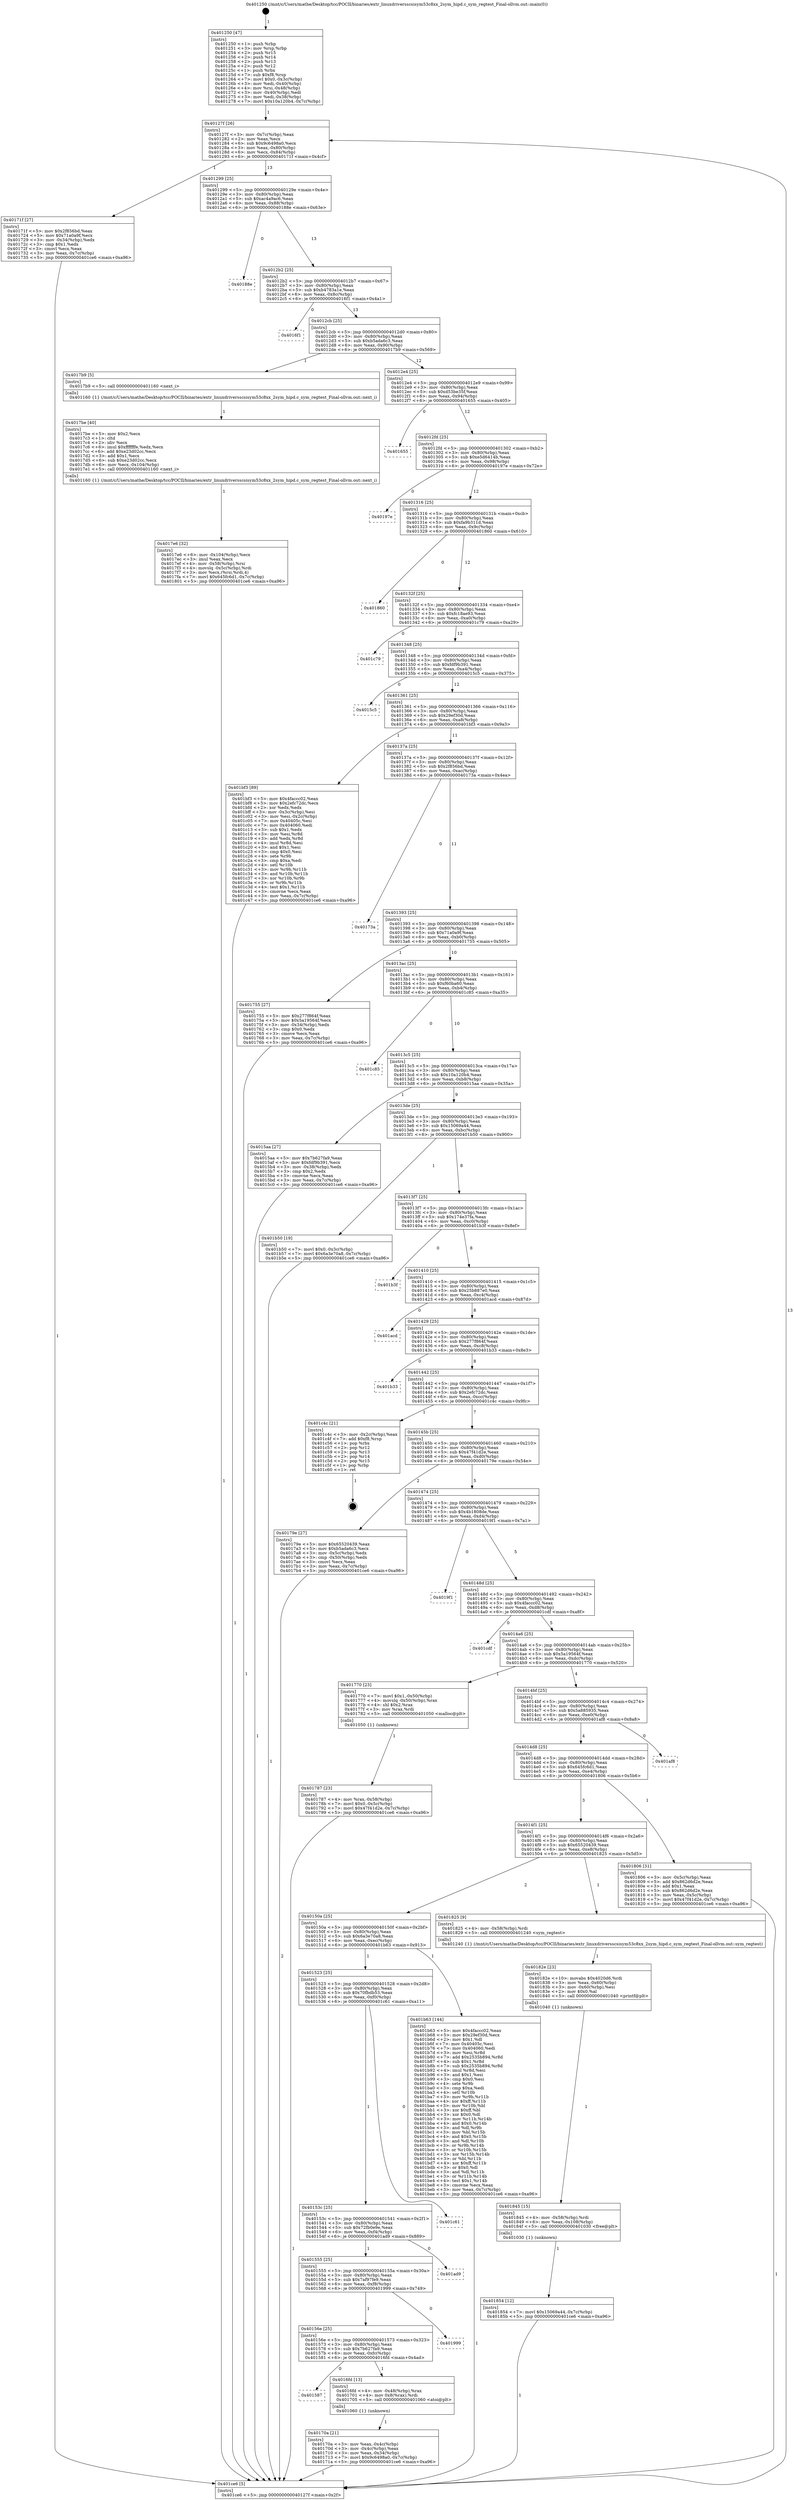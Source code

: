digraph "0x401250" {
  label = "0x401250 (/mnt/c/Users/mathe/Desktop/tcc/POCII/binaries/extr_linuxdriversscsisym53c8xx_2sym_hipd.c_sym_regtest_Final-ollvm.out::main(0))"
  labelloc = "t"
  node[shape=record]

  Entry [label="",width=0.3,height=0.3,shape=circle,fillcolor=black,style=filled]
  "0x40127f" [label="{
     0x40127f [26]\l
     | [instrs]\l
     &nbsp;&nbsp;0x40127f \<+3\>: mov -0x7c(%rbp),%eax\l
     &nbsp;&nbsp;0x401282 \<+2\>: mov %eax,%ecx\l
     &nbsp;&nbsp;0x401284 \<+6\>: sub $0x9c6498a0,%ecx\l
     &nbsp;&nbsp;0x40128a \<+3\>: mov %eax,-0x80(%rbp)\l
     &nbsp;&nbsp;0x40128d \<+6\>: mov %ecx,-0x84(%rbp)\l
     &nbsp;&nbsp;0x401293 \<+6\>: je 000000000040171f \<main+0x4cf\>\l
  }"]
  "0x40171f" [label="{
     0x40171f [27]\l
     | [instrs]\l
     &nbsp;&nbsp;0x40171f \<+5\>: mov $0x2f856bd,%eax\l
     &nbsp;&nbsp;0x401724 \<+5\>: mov $0x71a0a9f,%ecx\l
     &nbsp;&nbsp;0x401729 \<+3\>: mov -0x34(%rbp),%edx\l
     &nbsp;&nbsp;0x40172c \<+3\>: cmp $0x1,%edx\l
     &nbsp;&nbsp;0x40172f \<+3\>: cmovl %ecx,%eax\l
     &nbsp;&nbsp;0x401732 \<+3\>: mov %eax,-0x7c(%rbp)\l
     &nbsp;&nbsp;0x401735 \<+5\>: jmp 0000000000401ce6 \<main+0xa96\>\l
  }"]
  "0x401299" [label="{
     0x401299 [25]\l
     | [instrs]\l
     &nbsp;&nbsp;0x401299 \<+5\>: jmp 000000000040129e \<main+0x4e\>\l
     &nbsp;&nbsp;0x40129e \<+3\>: mov -0x80(%rbp),%eax\l
     &nbsp;&nbsp;0x4012a1 \<+5\>: sub $0xac4a9ac6,%eax\l
     &nbsp;&nbsp;0x4012a6 \<+6\>: mov %eax,-0x88(%rbp)\l
     &nbsp;&nbsp;0x4012ac \<+6\>: je 000000000040188e \<main+0x63e\>\l
  }"]
  Exit [label="",width=0.3,height=0.3,shape=circle,fillcolor=black,style=filled,peripheries=2]
  "0x40188e" [label="{
     0x40188e\l
  }", style=dashed]
  "0x4012b2" [label="{
     0x4012b2 [25]\l
     | [instrs]\l
     &nbsp;&nbsp;0x4012b2 \<+5\>: jmp 00000000004012b7 \<main+0x67\>\l
     &nbsp;&nbsp;0x4012b7 \<+3\>: mov -0x80(%rbp),%eax\l
     &nbsp;&nbsp;0x4012ba \<+5\>: sub $0xb4783a1e,%eax\l
     &nbsp;&nbsp;0x4012bf \<+6\>: mov %eax,-0x8c(%rbp)\l
     &nbsp;&nbsp;0x4012c5 \<+6\>: je 00000000004016f1 \<main+0x4a1\>\l
  }"]
  "0x401854" [label="{
     0x401854 [12]\l
     | [instrs]\l
     &nbsp;&nbsp;0x401854 \<+7\>: movl $0x15069a44,-0x7c(%rbp)\l
     &nbsp;&nbsp;0x40185b \<+5\>: jmp 0000000000401ce6 \<main+0xa96\>\l
  }"]
  "0x4016f1" [label="{
     0x4016f1\l
  }", style=dashed]
  "0x4012cb" [label="{
     0x4012cb [25]\l
     | [instrs]\l
     &nbsp;&nbsp;0x4012cb \<+5\>: jmp 00000000004012d0 \<main+0x80\>\l
     &nbsp;&nbsp;0x4012d0 \<+3\>: mov -0x80(%rbp),%eax\l
     &nbsp;&nbsp;0x4012d3 \<+5\>: sub $0xb5ada6c3,%eax\l
     &nbsp;&nbsp;0x4012d8 \<+6\>: mov %eax,-0x90(%rbp)\l
     &nbsp;&nbsp;0x4012de \<+6\>: je 00000000004017b9 \<main+0x569\>\l
  }"]
  "0x401845" [label="{
     0x401845 [15]\l
     | [instrs]\l
     &nbsp;&nbsp;0x401845 \<+4\>: mov -0x58(%rbp),%rdi\l
     &nbsp;&nbsp;0x401849 \<+6\>: mov %eax,-0x108(%rbp)\l
     &nbsp;&nbsp;0x40184f \<+5\>: call 0000000000401030 \<free@plt\>\l
     | [calls]\l
     &nbsp;&nbsp;0x401030 \{1\} (unknown)\l
  }"]
  "0x4017b9" [label="{
     0x4017b9 [5]\l
     | [instrs]\l
     &nbsp;&nbsp;0x4017b9 \<+5\>: call 0000000000401160 \<next_i\>\l
     | [calls]\l
     &nbsp;&nbsp;0x401160 \{1\} (/mnt/c/Users/mathe/Desktop/tcc/POCII/binaries/extr_linuxdriversscsisym53c8xx_2sym_hipd.c_sym_regtest_Final-ollvm.out::next_i)\l
  }"]
  "0x4012e4" [label="{
     0x4012e4 [25]\l
     | [instrs]\l
     &nbsp;&nbsp;0x4012e4 \<+5\>: jmp 00000000004012e9 \<main+0x99\>\l
     &nbsp;&nbsp;0x4012e9 \<+3\>: mov -0x80(%rbp),%eax\l
     &nbsp;&nbsp;0x4012ec \<+5\>: sub $0xd53be35f,%eax\l
     &nbsp;&nbsp;0x4012f1 \<+6\>: mov %eax,-0x94(%rbp)\l
     &nbsp;&nbsp;0x4012f7 \<+6\>: je 0000000000401655 \<main+0x405\>\l
  }"]
  "0x40182e" [label="{
     0x40182e [23]\l
     | [instrs]\l
     &nbsp;&nbsp;0x40182e \<+10\>: movabs $0x4020d6,%rdi\l
     &nbsp;&nbsp;0x401838 \<+3\>: mov %eax,-0x60(%rbp)\l
     &nbsp;&nbsp;0x40183b \<+3\>: mov -0x60(%rbp),%esi\l
     &nbsp;&nbsp;0x40183e \<+2\>: mov $0x0,%al\l
     &nbsp;&nbsp;0x401840 \<+5\>: call 0000000000401040 \<printf@plt\>\l
     | [calls]\l
     &nbsp;&nbsp;0x401040 \{1\} (unknown)\l
  }"]
  "0x401655" [label="{
     0x401655\l
  }", style=dashed]
  "0x4012fd" [label="{
     0x4012fd [25]\l
     | [instrs]\l
     &nbsp;&nbsp;0x4012fd \<+5\>: jmp 0000000000401302 \<main+0xb2\>\l
     &nbsp;&nbsp;0x401302 \<+3\>: mov -0x80(%rbp),%eax\l
     &nbsp;&nbsp;0x401305 \<+5\>: sub $0xe5d6414b,%eax\l
     &nbsp;&nbsp;0x40130a \<+6\>: mov %eax,-0x98(%rbp)\l
     &nbsp;&nbsp;0x401310 \<+6\>: je 000000000040197e \<main+0x72e\>\l
  }"]
  "0x4017e6" [label="{
     0x4017e6 [32]\l
     | [instrs]\l
     &nbsp;&nbsp;0x4017e6 \<+6\>: mov -0x104(%rbp),%ecx\l
     &nbsp;&nbsp;0x4017ec \<+3\>: imul %eax,%ecx\l
     &nbsp;&nbsp;0x4017ef \<+4\>: mov -0x58(%rbp),%rsi\l
     &nbsp;&nbsp;0x4017f3 \<+4\>: movslq -0x5c(%rbp),%rdi\l
     &nbsp;&nbsp;0x4017f7 \<+3\>: mov %ecx,(%rsi,%rdi,4)\l
     &nbsp;&nbsp;0x4017fa \<+7\>: movl $0x645fc6d1,-0x7c(%rbp)\l
     &nbsp;&nbsp;0x401801 \<+5\>: jmp 0000000000401ce6 \<main+0xa96\>\l
  }"]
  "0x40197e" [label="{
     0x40197e\l
  }", style=dashed]
  "0x401316" [label="{
     0x401316 [25]\l
     | [instrs]\l
     &nbsp;&nbsp;0x401316 \<+5\>: jmp 000000000040131b \<main+0xcb\>\l
     &nbsp;&nbsp;0x40131b \<+3\>: mov -0x80(%rbp),%eax\l
     &nbsp;&nbsp;0x40131e \<+5\>: sub $0xfa9b311d,%eax\l
     &nbsp;&nbsp;0x401323 \<+6\>: mov %eax,-0x9c(%rbp)\l
     &nbsp;&nbsp;0x401329 \<+6\>: je 0000000000401860 \<main+0x610\>\l
  }"]
  "0x4017be" [label="{
     0x4017be [40]\l
     | [instrs]\l
     &nbsp;&nbsp;0x4017be \<+5\>: mov $0x2,%ecx\l
     &nbsp;&nbsp;0x4017c3 \<+1\>: cltd\l
     &nbsp;&nbsp;0x4017c4 \<+2\>: idiv %ecx\l
     &nbsp;&nbsp;0x4017c6 \<+6\>: imul $0xfffffffe,%edx,%ecx\l
     &nbsp;&nbsp;0x4017cc \<+6\>: add $0xe23d02cc,%ecx\l
     &nbsp;&nbsp;0x4017d2 \<+3\>: add $0x1,%ecx\l
     &nbsp;&nbsp;0x4017d5 \<+6\>: sub $0xe23d02cc,%ecx\l
     &nbsp;&nbsp;0x4017db \<+6\>: mov %ecx,-0x104(%rbp)\l
     &nbsp;&nbsp;0x4017e1 \<+5\>: call 0000000000401160 \<next_i\>\l
     | [calls]\l
     &nbsp;&nbsp;0x401160 \{1\} (/mnt/c/Users/mathe/Desktop/tcc/POCII/binaries/extr_linuxdriversscsisym53c8xx_2sym_hipd.c_sym_regtest_Final-ollvm.out::next_i)\l
  }"]
  "0x401860" [label="{
     0x401860\l
  }", style=dashed]
  "0x40132f" [label="{
     0x40132f [25]\l
     | [instrs]\l
     &nbsp;&nbsp;0x40132f \<+5\>: jmp 0000000000401334 \<main+0xe4\>\l
     &nbsp;&nbsp;0x401334 \<+3\>: mov -0x80(%rbp),%eax\l
     &nbsp;&nbsp;0x401337 \<+5\>: sub $0xfc18ae93,%eax\l
     &nbsp;&nbsp;0x40133c \<+6\>: mov %eax,-0xa0(%rbp)\l
     &nbsp;&nbsp;0x401342 \<+6\>: je 0000000000401c79 \<main+0xa29\>\l
  }"]
  "0x401787" [label="{
     0x401787 [23]\l
     | [instrs]\l
     &nbsp;&nbsp;0x401787 \<+4\>: mov %rax,-0x58(%rbp)\l
     &nbsp;&nbsp;0x40178b \<+7\>: movl $0x0,-0x5c(%rbp)\l
     &nbsp;&nbsp;0x401792 \<+7\>: movl $0x47f41d2e,-0x7c(%rbp)\l
     &nbsp;&nbsp;0x401799 \<+5\>: jmp 0000000000401ce6 \<main+0xa96\>\l
  }"]
  "0x401c79" [label="{
     0x401c79\l
  }", style=dashed]
  "0x401348" [label="{
     0x401348 [25]\l
     | [instrs]\l
     &nbsp;&nbsp;0x401348 \<+5\>: jmp 000000000040134d \<main+0xfd\>\l
     &nbsp;&nbsp;0x40134d \<+3\>: mov -0x80(%rbp),%eax\l
     &nbsp;&nbsp;0x401350 \<+5\>: sub $0xfdf9b391,%eax\l
     &nbsp;&nbsp;0x401355 \<+6\>: mov %eax,-0xa4(%rbp)\l
     &nbsp;&nbsp;0x40135b \<+6\>: je 00000000004015c5 \<main+0x375\>\l
  }"]
  "0x40170a" [label="{
     0x40170a [21]\l
     | [instrs]\l
     &nbsp;&nbsp;0x40170a \<+3\>: mov %eax,-0x4c(%rbp)\l
     &nbsp;&nbsp;0x40170d \<+3\>: mov -0x4c(%rbp),%eax\l
     &nbsp;&nbsp;0x401710 \<+3\>: mov %eax,-0x34(%rbp)\l
     &nbsp;&nbsp;0x401713 \<+7\>: movl $0x9c6498a0,-0x7c(%rbp)\l
     &nbsp;&nbsp;0x40171a \<+5\>: jmp 0000000000401ce6 \<main+0xa96\>\l
  }"]
  "0x4015c5" [label="{
     0x4015c5\l
  }", style=dashed]
  "0x401361" [label="{
     0x401361 [25]\l
     | [instrs]\l
     &nbsp;&nbsp;0x401361 \<+5\>: jmp 0000000000401366 \<main+0x116\>\l
     &nbsp;&nbsp;0x401366 \<+3\>: mov -0x80(%rbp),%eax\l
     &nbsp;&nbsp;0x401369 \<+5\>: sub $0x29ef30d,%eax\l
     &nbsp;&nbsp;0x40136e \<+6\>: mov %eax,-0xa8(%rbp)\l
     &nbsp;&nbsp;0x401374 \<+6\>: je 0000000000401bf3 \<main+0x9a3\>\l
  }"]
  "0x401587" [label="{
     0x401587\l
  }", style=dashed]
  "0x401bf3" [label="{
     0x401bf3 [89]\l
     | [instrs]\l
     &nbsp;&nbsp;0x401bf3 \<+5\>: mov $0x4faccc02,%eax\l
     &nbsp;&nbsp;0x401bf8 \<+5\>: mov $0x2efc72dc,%ecx\l
     &nbsp;&nbsp;0x401bfd \<+2\>: xor %edx,%edx\l
     &nbsp;&nbsp;0x401bff \<+3\>: mov -0x3c(%rbp),%esi\l
     &nbsp;&nbsp;0x401c02 \<+3\>: mov %esi,-0x2c(%rbp)\l
     &nbsp;&nbsp;0x401c05 \<+7\>: mov 0x40405c,%esi\l
     &nbsp;&nbsp;0x401c0c \<+7\>: mov 0x404060,%edi\l
     &nbsp;&nbsp;0x401c13 \<+3\>: sub $0x1,%edx\l
     &nbsp;&nbsp;0x401c16 \<+3\>: mov %esi,%r8d\l
     &nbsp;&nbsp;0x401c19 \<+3\>: add %edx,%r8d\l
     &nbsp;&nbsp;0x401c1c \<+4\>: imul %r8d,%esi\l
     &nbsp;&nbsp;0x401c20 \<+3\>: and $0x1,%esi\l
     &nbsp;&nbsp;0x401c23 \<+3\>: cmp $0x0,%esi\l
     &nbsp;&nbsp;0x401c26 \<+4\>: sete %r9b\l
     &nbsp;&nbsp;0x401c2a \<+3\>: cmp $0xa,%edi\l
     &nbsp;&nbsp;0x401c2d \<+4\>: setl %r10b\l
     &nbsp;&nbsp;0x401c31 \<+3\>: mov %r9b,%r11b\l
     &nbsp;&nbsp;0x401c34 \<+3\>: and %r10b,%r11b\l
     &nbsp;&nbsp;0x401c37 \<+3\>: xor %r10b,%r9b\l
     &nbsp;&nbsp;0x401c3a \<+3\>: or %r9b,%r11b\l
     &nbsp;&nbsp;0x401c3d \<+4\>: test $0x1,%r11b\l
     &nbsp;&nbsp;0x401c41 \<+3\>: cmovne %ecx,%eax\l
     &nbsp;&nbsp;0x401c44 \<+3\>: mov %eax,-0x7c(%rbp)\l
     &nbsp;&nbsp;0x401c47 \<+5\>: jmp 0000000000401ce6 \<main+0xa96\>\l
  }"]
  "0x40137a" [label="{
     0x40137a [25]\l
     | [instrs]\l
     &nbsp;&nbsp;0x40137a \<+5\>: jmp 000000000040137f \<main+0x12f\>\l
     &nbsp;&nbsp;0x40137f \<+3\>: mov -0x80(%rbp),%eax\l
     &nbsp;&nbsp;0x401382 \<+5\>: sub $0x2f856bd,%eax\l
     &nbsp;&nbsp;0x401387 \<+6\>: mov %eax,-0xac(%rbp)\l
     &nbsp;&nbsp;0x40138d \<+6\>: je 000000000040173a \<main+0x4ea\>\l
  }"]
  "0x4016fd" [label="{
     0x4016fd [13]\l
     | [instrs]\l
     &nbsp;&nbsp;0x4016fd \<+4\>: mov -0x48(%rbp),%rax\l
     &nbsp;&nbsp;0x401701 \<+4\>: mov 0x8(%rax),%rdi\l
     &nbsp;&nbsp;0x401705 \<+5\>: call 0000000000401060 \<atoi@plt\>\l
     | [calls]\l
     &nbsp;&nbsp;0x401060 \{1\} (unknown)\l
  }"]
  "0x40173a" [label="{
     0x40173a\l
  }", style=dashed]
  "0x401393" [label="{
     0x401393 [25]\l
     | [instrs]\l
     &nbsp;&nbsp;0x401393 \<+5\>: jmp 0000000000401398 \<main+0x148\>\l
     &nbsp;&nbsp;0x401398 \<+3\>: mov -0x80(%rbp),%eax\l
     &nbsp;&nbsp;0x40139b \<+5\>: sub $0x71a0a9f,%eax\l
     &nbsp;&nbsp;0x4013a0 \<+6\>: mov %eax,-0xb0(%rbp)\l
     &nbsp;&nbsp;0x4013a6 \<+6\>: je 0000000000401755 \<main+0x505\>\l
  }"]
  "0x40156e" [label="{
     0x40156e [25]\l
     | [instrs]\l
     &nbsp;&nbsp;0x40156e \<+5\>: jmp 0000000000401573 \<main+0x323\>\l
     &nbsp;&nbsp;0x401573 \<+3\>: mov -0x80(%rbp),%eax\l
     &nbsp;&nbsp;0x401576 \<+5\>: sub $0x7b627fa9,%eax\l
     &nbsp;&nbsp;0x40157b \<+6\>: mov %eax,-0xfc(%rbp)\l
     &nbsp;&nbsp;0x401581 \<+6\>: je 00000000004016fd \<main+0x4ad\>\l
  }"]
  "0x401755" [label="{
     0x401755 [27]\l
     | [instrs]\l
     &nbsp;&nbsp;0x401755 \<+5\>: mov $0x277f864f,%eax\l
     &nbsp;&nbsp;0x40175a \<+5\>: mov $0x5a19564f,%ecx\l
     &nbsp;&nbsp;0x40175f \<+3\>: mov -0x34(%rbp),%edx\l
     &nbsp;&nbsp;0x401762 \<+3\>: cmp $0x0,%edx\l
     &nbsp;&nbsp;0x401765 \<+3\>: cmove %ecx,%eax\l
     &nbsp;&nbsp;0x401768 \<+3\>: mov %eax,-0x7c(%rbp)\l
     &nbsp;&nbsp;0x40176b \<+5\>: jmp 0000000000401ce6 \<main+0xa96\>\l
  }"]
  "0x4013ac" [label="{
     0x4013ac [25]\l
     | [instrs]\l
     &nbsp;&nbsp;0x4013ac \<+5\>: jmp 00000000004013b1 \<main+0x161\>\l
     &nbsp;&nbsp;0x4013b1 \<+3\>: mov -0x80(%rbp),%eax\l
     &nbsp;&nbsp;0x4013b4 \<+5\>: sub $0xf60ba60,%eax\l
     &nbsp;&nbsp;0x4013b9 \<+6\>: mov %eax,-0xb4(%rbp)\l
     &nbsp;&nbsp;0x4013bf \<+6\>: je 0000000000401c85 \<main+0xa35\>\l
  }"]
  "0x401999" [label="{
     0x401999\l
  }", style=dashed]
  "0x401c85" [label="{
     0x401c85\l
  }", style=dashed]
  "0x4013c5" [label="{
     0x4013c5 [25]\l
     | [instrs]\l
     &nbsp;&nbsp;0x4013c5 \<+5\>: jmp 00000000004013ca \<main+0x17a\>\l
     &nbsp;&nbsp;0x4013ca \<+3\>: mov -0x80(%rbp),%eax\l
     &nbsp;&nbsp;0x4013cd \<+5\>: sub $0x10a120b4,%eax\l
     &nbsp;&nbsp;0x4013d2 \<+6\>: mov %eax,-0xb8(%rbp)\l
     &nbsp;&nbsp;0x4013d8 \<+6\>: je 00000000004015aa \<main+0x35a\>\l
  }"]
  "0x401555" [label="{
     0x401555 [25]\l
     | [instrs]\l
     &nbsp;&nbsp;0x401555 \<+5\>: jmp 000000000040155a \<main+0x30a\>\l
     &nbsp;&nbsp;0x40155a \<+3\>: mov -0x80(%rbp),%eax\l
     &nbsp;&nbsp;0x40155d \<+5\>: sub $0x7af97fe9,%eax\l
     &nbsp;&nbsp;0x401562 \<+6\>: mov %eax,-0xf8(%rbp)\l
     &nbsp;&nbsp;0x401568 \<+6\>: je 0000000000401999 \<main+0x749\>\l
  }"]
  "0x4015aa" [label="{
     0x4015aa [27]\l
     | [instrs]\l
     &nbsp;&nbsp;0x4015aa \<+5\>: mov $0x7b627fa9,%eax\l
     &nbsp;&nbsp;0x4015af \<+5\>: mov $0xfdf9b391,%ecx\l
     &nbsp;&nbsp;0x4015b4 \<+3\>: mov -0x38(%rbp),%edx\l
     &nbsp;&nbsp;0x4015b7 \<+3\>: cmp $0x2,%edx\l
     &nbsp;&nbsp;0x4015ba \<+3\>: cmovne %ecx,%eax\l
     &nbsp;&nbsp;0x4015bd \<+3\>: mov %eax,-0x7c(%rbp)\l
     &nbsp;&nbsp;0x4015c0 \<+5\>: jmp 0000000000401ce6 \<main+0xa96\>\l
  }"]
  "0x4013de" [label="{
     0x4013de [25]\l
     | [instrs]\l
     &nbsp;&nbsp;0x4013de \<+5\>: jmp 00000000004013e3 \<main+0x193\>\l
     &nbsp;&nbsp;0x4013e3 \<+3\>: mov -0x80(%rbp),%eax\l
     &nbsp;&nbsp;0x4013e6 \<+5\>: sub $0x15069a44,%eax\l
     &nbsp;&nbsp;0x4013eb \<+6\>: mov %eax,-0xbc(%rbp)\l
     &nbsp;&nbsp;0x4013f1 \<+6\>: je 0000000000401b50 \<main+0x900\>\l
  }"]
  "0x401ce6" [label="{
     0x401ce6 [5]\l
     | [instrs]\l
     &nbsp;&nbsp;0x401ce6 \<+5\>: jmp 000000000040127f \<main+0x2f\>\l
  }"]
  "0x401250" [label="{
     0x401250 [47]\l
     | [instrs]\l
     &nbsp;&nbsp;0x401250 \<+1\>: push %rbp\l
     &nbsp;&nbsp;0x401251 \<+3\>: mov %rsp,%rbp\l
     &nbsp;&nbsp;0x401254 \<+2\>: push %r15\l
     &nbsp;&nbsp;0x401256 \<+2\>: push %r14\l
     &nbsp;&nbsp;0x401258 \<+2\>: push %r13\l
     &nbsp;&nbsp;0x40125a \<+2\>: push %r12\l
     &nbsp;&nbsp;0x40125c \<+1\>: push %rbx\l
     &nbsp;&nbsp;0x40125d \<+7\>: sub $0xf8,%rsp\l
     &nbsp;&nbsp;0x401264 \<+7\>: movl $0x0,-0x3c(%rbp)\l
     &nbsp;&nbsp;0x40126b \<+3\>: mov %edi,-0x40(%rbp)\l
     &nbsp;&nbsp;0x40126e \<+4\>: mov %rsi,-0x48(%rbp)\l
     &nbsp;&nbsp;0x401272 \<+3\>: mov -0x40(%rbp),%edi\l
     &nbsp;&nbsp;0x401275 \<+3\>: mov %edi,-0x38(%rbp)\l
     &nbsp;&nbsp;0x401278 \<+7\>: movl $0x10a120b4,-0x7c(%rbp)\l
  }"]
  "0x401ad9" [label="{
     0x401ad9\l
  }", style=dashed]
  "0x401b50" [label="{
     0x401b50 [19]\l
     | [instrs]\l
     &nbsp;&nbsp;0x401b50 \<+7\>: movl $0x0,-0x3c(%rbp)\l
     &nbsp;&nbsp;0x401b57 \<+7\>: movl $0x6a3e70a8,-0x7c(%rbp)\l
     &nbsp;&nbsp;0x401b5e \<+5\>: jmp 0000000000401ce6 \<main+0xa96\>\l
  }"]
  "0x4013f7" [label="{
     0x4013f7 [25]\l
     | [instrs]\l
     &nbsp;&nbsp;0x4013f7 \<+5\>: jmp 00000000004013fc \<main+0x1ac\>\l
     &nbsp;&nbsp;0x4013fc \<+3\>: mov -0x80(%rbp),%eax\l
     &nbsp;&nbsp;0x4013ff \<+5\>: sub $0x174e37fa,%eax\l
     &nbsp;&nbsp;0x401404 \<+6\>: mov %eax,-0xc0(%rbp)\l
     &nbsp;&nbsp;0x40140a \<+6\>: je 0000000000401b3f \<main+0x8ef\>\l
  }"]
  "0x40153c" [label="{
     0x40153c [25]\l
     | [instrs]\l
     &nbsp;&nbsp;0x40153c \<+5\>: jmp 0000000000401541 \<main+0x2f1\>\l
     &nbsp;&nbsp;0x401541 \<+3\>: mov -0x80(%rbp),%eax\l
     &nbsp;&nbsp;0x401544 \<+5\>: sub $0x72fb0e9e,%eax\l
     &nbsp;&nbsp;0x401549 \<+6\>: mov %eax,-0xf4(%rbp)\l
     &nbsp;&nbsp;0x40154f \<+6\>: je 0000000000401ad9 \<main+0x889\>\l
  }"]
  "0x401b3f" [label="{
     0x401b3f\l
  }", style=dashed]
  "0x401410" [label="{
     0x401410 [25]\l
     | [instrs]\l
     &nbsp;&nbsp;0x401410 \<+5\>: jmp 0000000000401415 \<main+0x1c5\>\l
     &nbsp;&nbsp;0x401415 \<+3\>: mov -0x80(%rbp),%eax\l
     &nbsp;&nbsp;0x401418 \<+5\>: sub $0x25b887e0,%eax\l
     &nbsp;&nbsp;0x40141d \<+6\>: mov %eax,-0xc4(%rbp)\l
     &nbsp;&nbsp;0x401423 \<+6\>: je 0000000000401acd \<main+0x87d\>\l
  }"]
  "0x401c61" [label="{
     0x401c61\l
  }", style=dashed]
  "0x401acd" [label="{
     0x401acd\l
  }", style=dashed]
  "0x401429" [label="{
     0x401429 [25]\l
     | [instrs]\l
     &nbsp;&nbsp;0x401429 \<+5\>: jmp 000000000040142e \<main+0x1de\>\l
     &nbsp;&nbsp;0x40142e \<+3\>: mov -0x80(%rbp),%eax\l
     &nbsp;&nbsp;0x401431 \<+5\>: sub $0x277f864f,%eax\l
     &nbsp;&nbsp;0x401436 \<+6\>: mov %eax,-0xc8(%rbp)\l
     &nbsp;&nbsp;0x40143c \<+6\>: je 0000000000401b33 \<main+0x8e3\>\l
  }"]
  "0x401523" [label="{
     0x401523 [25]\l
     | [instrs]\l
     &nbsp;&nbsp;0x401523 \<+5\>: jmp 0000000000401528 \<main+0x2d8\>\l
     &nbsp;&nbsp;0x401528 \<+3\>: mov -0x80(%rbp),%eax\l
     &nbsp;&nbsp;0x40152b \<+5\>: sub $0x70fbdb53,%eax\l
     &nbsp;&nbsp;0x401530 \<+6\>: mov %eax,-0xf0(%rbp)\l
     &nbsp;&nbsp;0x401536 \<+6\>: je 0000000000401c61 \<main+0xa11\>\l
  }"]
  "0x401b33" [label="{
     0x401b33\l
  }", style=dashed]
  "0x401442" [label="{
     0x401442 [25]\l
     | [instrs]\l
     &nbsp;&nbsp;0x401442 \<+5\>: jmp 0000000000401447 \<main+0x1f7\>\l
     &nbsp;&nbsp;0x401447 \<+3\>: mov -0x80(%rbp),%eax\l
     &nbsp;&nbsp;0x40144a \<+5\>: sub $0x2efc72dc,%eax\l
     &nbsp;&nbsp;0x40144f \<+6\>: mov %eax,-0xcc(%rbp)\l
     &nbsp;&nbsp;0x401455 \<+6\>: je 0000000000401c4c \<main+0x9fc\>\l
  }"]
  "0x401b63" [label="{
     0x401b63 [144]\l
     | [instrs]\l
     &nbsp;&nbsp;0x401b63 \<+5\>: mov $0x4faccc02,%eax\l
     &nbsp;&nbsp;0x401b68 \<+5\>: mov $0x29ef30d,%ecx\l
     &nbsp;&nbsp;0x401b6d \<+2\>: mov $0x1,%dl\l
     &nbsp;&nbsp;0x401b6f \<+7\>: mov 0x40405c,%esi\l
     &nbsp;&nbsp;0x401b76 \<+7\>: mov 0x404060,%edi\l
     &nbsp;&nbsp;0x401b7d \<+3\>: mov %esi,%r8d\l
     &nbsp;&nbsp;0x401b80 \<+7\>: add $0x2535b894,%r8d\l
     &nbsp;&nbsp;0x401b87 \<+4\>: sub $0x1,%r8d\l
     &nbsp;&nbsp;0x401b8b \<+7\>: sub $0x2535b894,%r8d\l
     &nbsp;&nbsp;0x401b92 \<+4\>: imul %r8d,%esi\l
     &nbsp;&nbsp;0x401b96 \<+3\>: and $0x1,%esi\l
     &nbsp;&nbsp;0x401b99 \<+3\>: cmp $0x0,%esi\l
     &nbsp;&nbsp;0x401b9c \<+4\>: sete %r9b\l
     &nbsp;&nbsp;0x401ba0 \<+3\>: cmp $0xa,%edi\l
     &nbsp;&nbsp;0x401ba3 \<+4\>: setl %r10b\l
     &nbsp;&nbsp;0x401ba7 \<+3\>: mov %r9b,%r11b\l
     &nbsp;&nbsp;0x401baa \<+4\>: xor $0xff,%r11b\l
     &nbsp;&nbsp;0x401bae \<+3\>: mov %r10b,%bl\l
     &nbsp;&nbsp;0x401bb1 \<+3\>: xor $0xff,%bl\l
     &nbsp;&nbsp;0x401bb4 \<+3\>: xor $0x0,%dl\l
     &nbsp;&nbsp;0x401bb7 \<+3\>: mov %r11b,%r14b\l
     &nbsp;&nbsp;0x401bba \<+4\>: and $0x0,%r14b\l
     &nbsp;&nbsp;0x401bbe \<+3\>: and %dl,%r9b\l
     &nbsp;&nbsp;0x401bc1 \<+3\>: mov %bl,%r15b\l
     &nbsp;&nbsp;0x401bc4 \<+4\>: and $0x0,%r15b\l
     &nbsp;&nbsp;0x401bc8 \<+3\>: and %dl,%r10b\l
     &nbsp;&nbsp;0x401bcb \<+3\>: or %r9b,%r14b\l
     &nbsp;&nbsp;0x401bce \<+3\>: or %r10b,%r15b\l
     &nbsp;&nbsp;0x401bd1 \<+3\>: xor %r15b,%r14b\l
     &nbsp;&nbsp;0x401bd4 \<+3\>: or %bl,%r11b\l
     &nbsp;&nbsp;0x401bd7 \<+4\>: xor $0xff,%r11b\l
     &nbsp;&nbsp;0x401bdb \<+3\>: or $0x0,%dl\l
     &nbsp;&nbsp;0x401bde \<+3\>: and %dl,%r11b\l
     &nbsp;&nbsp;0x401be1 \<+3\>: or %r11b,%r14b\l
     &nbsp;&nbsp;0x401be4 \<+4\>: test $0x1,%r14b\l
     &nbsp;&nbsp;0x401be8 \<+3\>: cmovne %ecx,%eax\l
     &nbsp;&nbsp;0x401beb \<+3\>: mov %eax,-0x7c(%rbp)\l
     &nbsp;&nbsp;0x401bee \<+5\>: jmp 0000000000401ce6 \<main+0xa96\>\l
  }"]
  "0x401c4c" [label="{
     0x401c4c [21]\l
     | [instrs]\l
     &nbsp;&nbsp;0x401c4c \<+3\>: mov -0x2c(%rbp),%eax\l
     &nbsp;&nbsp;0x401c4f \<+7\>: add $0xf8,%rsp\l
     &nbsp;&nbsp;0x401c56 \<+1\>: pop %rbx\l
     &nbsp;&nbsp;0x401c57 \<+2\>: pop %r12\l
     &nbsp;&nbsp;0x401c59 \<+2\>: pop %r13\l
     &nbsp;&nbsp;0x401c5b \<+2\>: pop %r14\l
     &nbsp;&nbsp;0x401c5d \<+2\>: pop %r15\l
     &nbsp;&nbsp;0x401c5f \<+1\>: pop %rbp\l
     &nbsp;&nbsp;0x401c60 \<+1\>: ret\l
  }"]
  "0x40145b" [label="{
     0x40145b [25]\l
     | [instrs]\l
     &nbsp;&nbsp;0x40145b \<+5\>: jmp 0000000000401460 \<main+0x210\>\l
     &nbsp;&nbsp;0x401460 \<+3\>: mov -0x80(%rbp),%eax\l
     &nbsp;&nbsp;0x401463 \<+5\>: sub $0x47f41d2e,%eax\l
     &nbsp;&nbsp;0x401468 \<+6\>: mov %eax,-0xd0(%rbp)\l
     &nbsp;&nbsp;0x40146e \<+6\>: je 000000000040179e \<main+0x54e\>\l
  }"]
  "0x40150a" [label="{
     0x40150a [25]\l
     | [instrs]\l
     &nbsp;&nbsp;0x40150a \<+5\>: jmp 000000000040150f \<main+0x2bf\>\l
     &nbsp;&nbsp;0x40150f \<+3\>: mov -0x80(%rbp),%eax\l
     &nbsp;&nbsp;0x401512 \<+5\>: sub $0x6a3e70a8,%eax\l
     &nbsp;&nbsp;0x401517 \<+6\>: mov %eax,-0xec(%rbp)\l
     &nbsp;&nbsp;0x40151d \<+6\>: je 0000000000401b63 \<main+0x913\>\l
  }"]
  "0x40179e" [label="{
     0x40179e [27]\l
     | [instrs]\l
     &nbsp;&nbsp;0x40179e \<+5\>: mov $0x65520439,%eax\l
     &nbsp;&nbsp;0x4017a3 \<+5\>: mov $0xb5ada6c3,%ecx\l
     &nbsp;&nbsp;0x4017a8 \<+3\>: mov -0x5c(%rbp),%edx\l
     &nbsp;&nbsp;0x4017ab \<+3\>: cmp -0x50(%rbp),%edx\l
     &nbsp;&nbsp;0x4017ae \<+3\>: cmovl %ecx,%eax\l
     &nbsp;&nbsp;0x4017b1 \<+3\>: mov %eax,-0x7c(%rbp)\l
     &nbsp;&nbsp;0x4017b4 \<+5\>: jmp 0000000000401ce6 \<main+0xa96\>\l
  }"]
  "0x401474" [label="{
     0x401474 [25]\l
     | [instrs]\l
     &nbsp;&nbsp;0x401474 \<+5\>: jmp 0000000000401479 \<main+0x229\>\l
     &nbsp;&nbsp;0x401479 \<+3\>: mov -0x80(%rbp),%eax\l
     &nbsp;&nbsp;0x40147c \<+5\>: sub $0x4b1808de,%eax\l
     &nbsp;&nbsp;0x401481 \<+6\>: mov %eax,-0xd4(%rbp)\l
     &nbsp;&nbsp;0x401487 \<+6\>: je 00000000004019f1 \<main+0x7a1\>\l
  }"]
  "0x401825" [label="{
     0x401825 [9]\l
     | [instrs]\l
     &nbsp;&nbsp;0x401825 \<+4\>: mov -0x58(%rbp),%rdi\l
     &nbsp;&nbsp;0x401829 \<+5\>: call 0000000000401240 \<sym_regtest\>\l
     | [calls]\l
     &nbsp;&nbsp;0x401240 \{1\} (/mnt/c/Users/mathe/Desktop/tcc/POCII/binaries/extr_linuxdriversscsisym53c8xx_2sym_hipd.c_sym_regtest_Final-ollvm.out::sym_regtest)\l
  }"]
  "0x4019f1" [label="{
     0x4019f1\l
  }", style=dashed]
  "0x40148d" [label="{
     0x40148d [25]\l
     | [instrs]\l
     &nbsp;&nbsp;0x40148d \<+5\>: jmp 0000000000401492 \<main+0x242\>\l
     &nbsp;&nbsp;0x401492 \<+3\>: mov -0x80(%rbp),%eax\l
     &nbsp;&nbsp;0x401495 \<+5\>: sub $0x4faccc02,%eax\l
     &nbsp;&nbsp;0x40149a \<+6\>: mov %eax,-0xd8(%rbp)\l
     &nbsp;&nbsp;0x4014a0 \<+6\>: je 0000000000401cdf \<main+0xa8f\>\l
  }"]
  "0x4014f1" [label="{
     0x4014f1 [25]\l
     | [instrs]\l
     &nbsp;&nbsp;0x4014f1 \<+5\>: jmp 00000000004014f6 \<main+0x2a6\>\l
     &nbsp;&nbsp;0x4014f6 \<+3\>: mov -0x80(%rbp),%eax\l
     &nbsp;&nbsp;0x4014f9 \<+5\>: sub $0x65520439,%eax\l
     &nbsp;&nbsp;0x4014fe \<+6\>: mov %eax,-0xe8(%rbp)\l
     &nbsp;&nbsp;0x401504 \<+6\>: je 0000000000401825 \<main+0x5d5\>\l
  }"]
  "0x401cdf" [label="{
     0x401cdf\l
  }", style=dashed]
  "0x4014a6" [label="{
     0x4014a6 [25]\l
     | [instrs]\l
     &nbsp;&nbsp;0x4014a6 \<+5\>: jmp 00000000004014ab \<main+0x25b\>\l
     &nbsp;&nbsp;0x4014ab \<+3\>: mov -0x80(%rbp),%eax\l
     &nbsp;&nbsp;0x4014ae \<+5\>: sub $0x5a19564f,%eax\l
     &nbsp;&nbsp;0x4014b3 \<+6\>: mov %eax,-0xdc(%rbp)\l
     &nbsp;&nbsp;0x4014b9 \<+6\>: je 0000000000401770 \<main+0x520\>\l
  }"]
  "0x401806" [label="{
     0x401806 [31]\l
     | [instrs]\l
     &nbsp;&nbsp;0x401806 \<+3\>: mov -0x5c(%rbp),%eax\l
     &nbsp;&nbsp;0x401809 \<+5\>: add $0x862d6d2e,%eax\l
     &nbsp;&nbsp;0x40180e \<+3\>: add $0x1,%eax\l
     &nbsp;&nbsp;0x401811 \<+5\>: sub $0x862d6d2e,%eax\l
     &nbsp;&nbsp;0x401816 \<+3\>: mov %eax,-0x5c(%rbp)\l
     &nbsp;&nbsp;0x401819 \<+7\>: movl $0x47f41d2e,-0x7c(%rbp)\l
     &nbsp;&nbsp;0x401820 \<+5\>: jmp 0000000000401ce6 \<main+0xa96\>\l
  }"]
  "0x401770" [label="{
     0x401770 [23]\l
     | [instrs]\l
     &nbsp;&nbsp;0x401770 \<+7\>: movl $0x1,-0x50(%rbp)\l
     &nbsp;&nbsp;0x401777 \<+4\>: movslq -0x50(%rbp),%rax\l
     &nbsp;&nbsp;0x40177b \<+4\>: shl $0x2,%rax\l
     &nbsp;&nbsp;0x40177f \<+3\>: mov %rax,%rdi\l
     &nbsp;&nbsp;0x401782 \<+5\>: call 0000000000401050 \<malloc@plt\>\l
     | [calls]\l
     &nbsp;&nbsp;0x401050 \{1\} (unknown)\l
  }"]
  "0x4014bf" [label="{
     0x4014bf [25]\l
     | [instrs]\l
     &nbsp;&nbsp;0x4014bf \<+5\>: jmp 00000000004014c4 \<main+0x274\>\l
     &nbsp;&nbsp;0x4014c4 \<+3\>: mov -0x80(%rbp),%eax\l
     &nbsp;&nbsp;0x4014c7 \<+5\>: sub $0x5a885935,%eax\l
     &nbsp;&nbsp;0x4014cc \<+6\>: mov %eax,-0xe0(%rbp)\l
     &nbsp;&nbsp;0x4014d2 \<+6\>: je 0000000000401af8 \<main+0x8a8\>\l
  }"]
  "0x4014d8" [label="{
     0x4014d8 [25]\l
     | [instrs]\l
     &nbsp;&nbsp;0x4014d8 \<+5\>: jmp 00000000004014dd \<main+0x28d\>\l
     &nbsp;&nbsp;0x4014dd \<+3\>: mov -0x80(%rbp),%eax\l
     &nbsp;&nbsp;0x4014e0 \<+5\>: sub $0x645fc6d1,%eax\l
     &nbsp;&nbsp;0x4014e5 \<+6\>: mov %eax,-0xe4(%rbp)\l
     &nbsp;&nbsp;0x4014eb \<+6\>: je 0000000000401806 \<main+0x5b6\>\l
  }"]
  "0x401af8" [label="{
     0x401af8\l
  }", style=dashed]
  Entry -> "0x401250" [label=" 1"]
  "0x40127f" -> "0x40171f" [label=" 1"]
  "0x40127f" -> "0x401299" [label=" 13"]
  "0x401c4c" -> Exit [label=" 1"]
  "0x401299" -> "0x40188e" [label=" 0"]
  "0x401299" -> "0x4012b2" [label=" 13"]
  "0x401bf3" -> "0x401ce6" [label=" 1"]
  "0x4012b2" -> "0x4016f1" [label=" 0"]
  "0x4012b2" -> "0x4012cb" [label=" 13"]
  "0x401b63" -> "0x401ce6" [label=" 1"]
  "0x4012cb" -> "0x4017b9" [label=" 1"]
  "0x4012cb" -> "0x4012e4" [label=" 12"]
  "0x401b50" -> "0x401ce6" [label=" 1"]
  "0x4012e4" -> "0x401655" [label=" 0"]
  "0x4012e4" -> "0x4012fd" [label=" 12"]
  "0x401854" -> "0x401ce6" [label=" 1"]
  "0x4012fd" -> "0x40197e" [label=" 0"]
  "0x4012fd" -> "0x401316" [label=" 12"]
  "0x401845" -> "0x401854" [label=" 1"]
  "0x401316" -> "0x401860" [label=" 0"]
  "0x401316" -> "0x40132f" [label=" 12"]
  "0x40182e" -> "0x401845" [label=" 1"]
  "0x40132f" -> "0x401c79" [label=" 0"]
  "0x40132f" -> "0x401348" [label=" 12"]
  "0x401825" -> "0x40182e" [label=" 1"]
  "0x401348" -> "0x4015c5" [label=" 0"]
  "0x401348" -> "0x401361" [label=" 12"]
  "0x401806" -> "0x401ce6" [label=" 1"]
  "0x401361" -> "0x401bf3" [label=" 1"]
  "0x401361" -> "0x40137a" [label=" 11"]
  "0x4017e6" -> "0x401ce6" [label=" 1"]
  "0x40137a" -> "0x40173a" [label=" 0"]
  "0x40137a" -> "0x401393" [label=" 11"]
  "0x4017be" -> "0x4017e6" [label=" 1"]
  "0x401393" -> "0x401755" [label=" 1"]
  "0x401393" -> "0x4013ac" [label=" 10"]
  "0x40179e" -> "0x401ce6" [label=" 2"]
  "0x4013ac" -> "0x401c85" [label=" 0"]
  "0x4013ac" -> "0x4013c5" [label=" 10"]
  "0x401787" -> "0x401ce6" [label=" 1"]
  "0x4013c5" -> "0x4015aa" [label=" 1"]
  "0x4013c5" -> "0x4013de" [label=" 9"]
  "0x4015aa" -> "0x401ce6" [label=" 1"]
  "0x401250" -> "0x40127f" [label=" 1"]
  "0x401ce6" -> "0x40127f" [label=" 13"]
  "0x401755" -> "0x401ce6" [label=" 1"]
  "0x4013de" -> "0x401b50" [label=" 1"]
  "0x4013de" -> "0x4013f7" [label=" 8"]
  "0x40171f" -> "0x401ce6" [label=" 1"]
  "0x4013f7" -> "0x401b3f" [label=" 0"]
  "0x4013f7" -> "0x401410" [label=" 8"]
  "0x4016fd" -> "0x40170a" [label=" 1"]
  "0x401410" -> "0x401acd" [label=" 0"]
  "0x401410" -> "0x401429" [label=" 8"]
  "0x40156e" -> "0x401587" [label=" 0"]
  "0x401429" -> "0x401b33" [label=" 0"]
  "0x401429" -> "0x401442" [label=" 8"]
  "0x4017b9" -> "0x4017be" [label=" 1"]
  "0x401442" -> "0x401c4c" [label=" 1"]
  "0x401442" -> "0x40145b" [label=" 7"]
  "0x401555" -> "0x40156e" [label=" 1"]
  "0x40145b" -> "0x40179e" [label=" 2"]
  "0x40145b" -> "0x401474" [label=" 5"]
  "0x401770" -> "0x401787" [label=" 1"]
  "0x401474" -> "0x4019f1" [label=" 0"]
  "0x401474" -> "0x40148d" [label=" 5"]
  "0x40153c" -> "0x401555" [label=" 1"]
  "0x40148d" -> "0x401cdf" [label=" 0"]
  "0x40148d" -> "0x4014a6" [label=" 5"]
  "0x40170a" -> "0x401ce6" [label=" 1"]
  "0x4014a6" -> "0x401770" [label=" 1"]
  "0x4014a6" -> "0x4014bf" [label=" 4"]
  "0x401523" -> "0x40153c" [label=" 1"]
  "0x4014bf" -> "0x401af8" [label=" 0"]
  "0x4014bf" -> "0x4014d8" [label=" 4"]
  "0x401523" -> "0x401c61" [label=" 0"]
  "0x4014d8" -> "0x401806" [label=" 1"]
  "0x4014d8" -> "0x4014f1" [label=" 3"]
  "0x40153c" -> "0x401ad9" [label=" 0"]
  "0x4014f1" -> "0x401825" [label=" 1"]
  "0x4014f1" -> "0x40150a" [label=" 2"]
  "0x401555" -> "0x401999" [label=" 0"]
  "0x40150a" -> "0x401b63" [label=" 1"]
  "0x40150a" -> "0x401523" [label=" 1"]
  "0x40156e" -> "0x4016fd" [label=" 1"]
}
